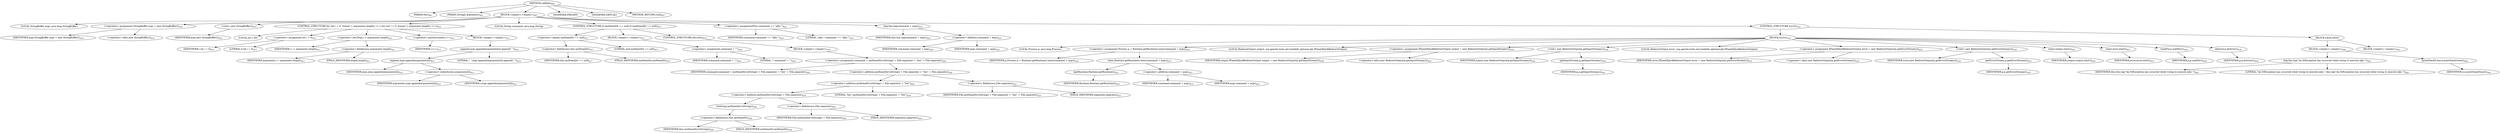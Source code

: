 digraph "callEjbc" {  
"988" [label = <(METHOD,callEjbc)<SUB>407</SUB>> ]
"42" [label = <(PARAM,this)<SUB>407</SUB>> ]
"989" [label = <(PARAM,String[] arguments)<SUB>407</SUB>> ]
"990" [label = <(BLOCK,&lt;empty&gt;,&lt;empty&gt;)<SUB>407</SUB>> ]
"40" [label = <(LOCAL,StringBuffer args: java.lang.StringBuffer)> ]
"991" [label = <(&lt;operator&gt;.assignment,StringBuffer args = new StringBuffer())<SUB>410</SUB>> ]
"992" [label = <(IDENTIFIER,args,StringBuffer args = new StringBuffer())<SUB>410</SUB>> ]
"993" [label = <(&lt;operator&gt;.alloc,new StringBuffer())<SUB>410</SUB>> ]
"994" [label = <(&lt;init&gt;,new StringBuffer())<SUB>410</SUB>> ]
"39" [label = <(IDENTIFIER,args,new StringBuffer())<SUB>410</SUB>> ]
"995" [label = <(CONTROL_STRUCTURE,for (int i = 0; Some(i &lt; arguments.length); i++),for (int i = 0; Some(i &lt; arguments.length); i++))<SUB>411</SUB>> ]
"996" [label = <(LOCAL,int i: int)> ]
"997" [label = <(&lt;operator&gt;.assignment,int i = 0)<SUB>411</SUB>> ]
"998" [label = <(IDENTIFIER,i,int i = 0)<SUB>411</SUB>> ]
"999" [label = <(LITERAL,0,int i = 0)<SUB>411</SUB>> ]
"1000" [label = <(&lt;operator&gt;.lessThan,i &lt; arguments.length)<SUB>411</SUB>> ]
"1001" [label = <(IDENTIFIER,i,i &lt; arguments.length)<SUB>411</SUB>> ]
"1002" [label = <(&lt;operator&gt;.fieldAccess,arguments.length)<SUB>411</SUB>> ]
"1003" [label = <(IDENTIFIER,arguments,i &lt; arguments.length)<SUB>411</SUB>> ]
"1004" [label = <(FIELD_IDENTIFIER,length,length)<SUB>411</SUB>> ]
"1005" [label = <(&lt;operator&gt;.postIncrement,i++)<SUB>411</SUB>> ]
"1006" [label = <(IDENTIFIER,i,i++)<SUB>411</SUB>> ]
"1007" [label = <(BLOCK,&lt;empty&gt;,&lt;empty&gt;)<SUB>411</SUB>> ]
"1008" [label = <(append,args.append(arguments[i]).append(&quot; &quot;))<SUB>412</SUB>> ]
"1009" [label = <(append,args.append(arguments[i]))<SUB>412</SUB>> ]
"1010" [label = <(IDENTIFIER,args,args.append(arguments[i]))<SUB>412</SUB>> ]
"1011" [label = <(&lt;operator&gt;.indexAccess,arguments[i])<SUB>412</SUB>> ]
"1012" [label = <(IDENTIFIER,arguments,args.append(arguments[i]))<SUB>412</SUB>> ]
"1013" [label = <(IDENTIFIER,i,args.append(arguments[i]))<SUB>412</SUB>> ]
"1014" [label = <(LITERAL,&quot; &quot;,args.append(arguments[i]).append(&quot; &quot;))<SUB>412</SUB>> ]
"1015" [label = <(LOCAL,String command: java.lang.String)> ]
"1016" [label = <(CONTROL_STRUCTURE,if (iasHomeDir == null),if (iasHomeDir == null))<SUB>417</SUB>> ]
"1017" [label = <(&lt;operator&gt;.equals,iasHomeDir == null)<SUB>417</SUB>> ]
"1018" [label = <(&lt;operator&gt;.fieldAccess,this.iasHomeDir)<SUB>417</SUB>> ]
"1019" [label = <(IDENTIFIER,this,iasHomeDir == null)<SUB>417</SUB>> ]
"1020" [label = <(FIELD_IDENTIFIER,iasHomeDir,iasHomeDir)<SUB>417</SUB>> ]
"1021" [label = <(LITERAL,null,iasHomeDir == null)<SUB>417</SUB>> ]
"1022" [label = <(BLOCK,&lt;empty&gt;,&lt;empty&gt;)<SUB>417</SUB>> ]
"1023" [label = <(&lt;operator&gt;.assignment,command = &quot;&quot;)<SUB>418</SUB>> ]
"1024" [label = <(IDENTIFIER,command,command = &quot;&quot;)<SUB>418</SUB>> ]
"1025" [label = <(LITERAL,&quot;&quot;,command = &quot;&quot;)<SUB>418</SUB>> ]
"1026" [label = <(CONTROL_STRUCTURE,else,else)<SUB>419</SUB>> ]
"1027" [label = <(BLOCK,&lt;empty&gt;,&lt;empty&gt;)<SUB>419</SUB>> ]
"1028" [label = <(&lt;operator&gt;.assignment,command = iasHomeDir.toString() + File.separator + &quot;bin&quot; + File.separator)<SUB>420</SUB>> ]
"1029" [label = <(IDENTIFIER,command,command = iasHomeDir.toString() + File.separator + &quot;bin&quot; + File.separator)<SUB>420</SUB>> ]
"1030" [label = <(&lt;operator&gt;.addition,iasHomeDir.toString() + File.separator + &quot;bin&quot; + File.separator)<SUB>420</SUB>> ]
"1031" [label = <(&lt;operator&gt;.addition,iasHomeDir.toString() + File.separator + &quot;bin&quot;)<SUB>420</SUB>> ]
"1032" [label = <(&lt;operator&gt;.addition,iasHomeDir.toString() + File.separator)<SUB>420</SUB>> ]
"1033" [label = <(toString,iasHomeDir.toString())<SUB>420</SUB>> ]
"1034" [label = <(&lt;operator&gt;.fieldAccess,this.iasHomeDir)<SUB>420</SUB>> ]
"1035" [label = <(IDENTIFIER,this,iasHomeDir.toString())<SUB>420</SUB>> ]
"1036" [label = <(FIELD_IDENTIFIER,iasHomeDir,iasHomeDir)<SUB>420</SUB>> ]
"1037" [label = <(&lt;operator&gt;.fieldAccess,File.separator)<SUB>420</SUB>> ]
"1038" [label = <(IDENTIFIER,File,iasHomeDir.toString() + File.separator)<SUB>420</SUB>> ]
"1039" [label = <(FIELD_IDENTIFIER,separator,separator)<SUB>420</SUB>> ]
"1040" [label = <(LITERAL,&quot;bin&quot;,iasHomeDir.toString() + File.separator + &quot;bin&quot;)<SUB>420</SUB>> ]
"1041" [label = <(&lt;operator&gt;.fieldAccess,File.separator)<SUB>421</SUB>> ]
"1042" [label = <(IDENTIFIER,File,iasHomeDir.toString() + File.separator + &quot;bin&quot; + File.separator)<SUB>421</SUB>> ]
"1043" [label = <(FIELD_IDENTIFIER,separator,separator)<SUB>421</SUB>> ]
"1044" [label = <(&lt;operator&gt;.assignmentPlus,command += &quot;ejbc &quot;)<SUB>423</SUB>> ]
"1045" [label = <(IDENTIFIER,command,command += &quot;ejbc &quot;)<SUB>423</SUB>> ]
"1046" [label = <(LITERAL,&quot;ejbc &quot;,command += &quot;ejbc &quot;)<SUB>423</SUB>> ]
"1047" [label = <(log,this.log(command + args))<SUB>425</SUB>> ]
"41" [label = <(IDENTIFIER,this,this.log(command + args))<SUB>425</SUB>> ]
"1048" [label = <(&lt;operator&gt;.addition,command + args)<SUB>425</SUB>> ]
"1049" [label = <(IDENTIFIER,command,command + args)<SUB>425</SUB>> ]
"1050" [label = <(IDENTIFIER,args,command + args)<SUB>425</SUB>> ]
"1051" [label = <(CONTROL_STRUCTURE,try,try)<SUB>432</SUB>> ]
"1052" [label = <(BLOCK,try,try)<SUB>432</SUB>> ]
"1053" [label = <(LOCAL,Process p: java.lang.Process)> ]
"1054" [label = <(&lt;operator&gt;.assignment,Process p = Runtime.getRuntime().exec(command + args))<SUB>433</SUB>> ]
"1055" [label = <(IDENTIFIER,p,Process p = Runtime.getRuntime().exec(command + args))<SUB>433</SUB>> ]
"1056" [label = <(exec,Runtime.getRuntime().exec(command + args))<SUB>433</SUB>> ]
"1057" [label = <(getRuntime,Runtime.getRuntime())<SUB>433</SUB>> ]
"1058" [label = <(IDENTIFIER,Runtime,Runtime.getRuntime())<SUB>433</SUB>> ]
"1059" [label = <(&lt;operator&gt;.addition,command + args)<SUB>433</SUB>> ]
"1060" [label = <(IDENTIFIER,command,command + args)<SUB>433</SUB>> ]
"1061" [label = <(IDENTIFIER,args,command + args)<SUB>433</SUB>> ]
"44" [label = <(LOCAL,RedirectOutput output: org.apache.tools.ant.taskdefs.optional.ejb.IPlanetEjbc$RedirectOutput)> ]
"1062" [label = <(&lt;operator&gt;.assignment,IPlanetEjbc$RedirectOutput output = new RedirectOutput(p.getInputStream()))<SUB>434</SUB>> ]
"1063" [label = <(IDENTIFIER,output,IPlanetEjbc$RedirectOutput output = new RedirectOutput(p.getInputStream()))<SUB>434</SUB>> ]
"1064" [label = <(&lt;operator&gt;.alloc,new RedirectOutput(p.getInputStream()))<SUB>434</SUB>> ]
"1065" [label = <(&lt;init&gt;,new RedirectOutput(p.getInputStream()))<SUB>434</SUB>> ]
"43" [label = <(IDENTIFIER,output,new RedirectOutput(p.getInputStream()))<SUB>434</SUB>> ]
"1066" [label = <(getInputStream,p.getInputStream())<SUB>434</SUB>> ]
"1067" [label = <(IDENTIFIER,p,p.getInputStream())<SUB>434</SUB>> ]
"46" [label = <(LOCAL,RedirectOutput error: org.apache.tools.ant.taskdefs.optional.ejb.IPlanetEjbc$RedirectOutput)> ]
"1068" [label = <(&lt;operator&gt;.assignment,IPlanetEjbc$RedirectOutput error = new RedirectOutput(p.getErrorStream()))<SUB>435</SUB>> ]
"1069" [label = <(IDENTIFIER,error,IPlanetEjbc$RedirectOutput error = new RedirectOutput(p.getErrorStream()))<SUB>435</SUB>> ]
"1070" [label = <(&lt;operator&gt;.alloc,new RedirectOutput(p.getErrorStream()))<SUB>435</SUB>> ]
"1071" [label = <(&lt;init&gt;,new RedirectOutput(p.getErrorStream()))<SUB>435</SUB>> ]
"45" [label = <(IDENTIFIER,error,new RedirectOutput(p.getErrorStream()))<SUB>435</SUB>> ]
"1072" [label = <(getErrorStream,p.getErrorStream())<SUB>435</SUB>> ]
"1073" [label = <(IDENTIFIER,p,p.getErrorStream())<SUB>435</SUB>> ]
"1074" [label = <(start,output.start())<SUB>436</SUB>> ]
"1075" [label = <(IDENTIFIER,output,output.start())<SUB>436</SUB>> ]
"1076" [label = <(start,error.start())<SUB>437</SUB>> ]
"1077" [label = <(IDENTIFIER,error,error.start())<SUB>437</SUB>> ]
"1078" [label = <(waitFor,p.waitFor())<SUB>438</SUB>> ]
"1079" [label = <(IDENTIFIER,p,p.waitFor())<SUB>438</SUB>> ]
"1080" [label = <(destroy,p.destroy())<SUB>439</SUB>> ]
"1081" [label = <(IDENTIFIER,p,p.destroy())<SUB>439</SUB>> ]
"1082" [label = <(BLOCK,catch,catch)> ]
"1083" [label = <(BLOCK,&lt;empty&gt;,&lt;empty&gt;)<SUB>440</SUB>> ]
"1084" [label = <(log,this.log(&quot;An IOException has occurred while trying to execute ejbc.&quot;))<SUB>441</SUB>> ]
"47" [label = <(IDENTIFIER,this,this.log(&quot;An IOException has occurred while trying to execute ejbc.&quot;))<SUB>441</SUB>> ]
"1085" [label = <(LITERAL,&quot;An IOException has occurred while trying to execute ejbc.&quot;,this.log(&quot;An IOException has occurred while trying to execute ejbc.&quot;))<SUB>441</SUB>> ]
"1086" [label = <(printStackTrace,e.printStackTrace())<SUB>442</SUB>> ]
"1087" [label = <(IDENTIFIER,e,e.printStackTrace())<SUB>442</SUB>> ]
"1088" [label = <(BLOCK,&lt;empty&gt;,&lt;empty&gt;)<SUB>443</SUB>> ]
"1089" [label = <(MODIFIER,PRIVATE)> ]
"1090" [label = <(MODIFIER,VIRTUAL)> ]
"1091" [label = <(METHOD_RETURN,void)<SUB>407</SUB>> ]
  "988" -> "42" 
  "988" -> "989" 
  "988" -> "990" 
  "988" -> "1089" 
  "988" -> "1090" 
  "988" -> "1091" 
  "990" -> "40" 
  "990" -> "991" 
  "990" -> "994" 
  "990" -> "995" 
  "990" -> "1015" 
  "990" -> "1016" 
  "990" -> "1044" 
  "990" -> "1047" 
  "990" -> "1051" 
  "991" -> "992" 
  "991" -> "993" 
  "994" -> "39" 
  "995" -> "996" 
  "995" -> "997" 
  "995" -> "1000" 
  "995" -> "1005" 
  "995" -> "1007" 
  "997" -> "998" 
  "997" -> "999" 
  "1000" -> "1001" 
  "1000" -> "1002" 
  "1002" -> "1003" 
  "1002" -> "1004" 
  "1005" -> "1006" 
  "1007" -> "1008" 
  "1008" -> "1009" 
  "1008" -> "1014" 
  "1009" -> "1010" 
  "1009" -> "1011" 
  "1011" -> "1012" 
  "1011" -> "1013" 
  "1016" -> "1017" 
  "1016" -> "1022" 
  "1016" -> "1026" 
  "1017" -> "1018" 
  "1017" -> "1021" 
  "1018" -> "1019" 
  "1018" -> "1020" 
  "1022" -> "1023" 
  "1023" -> "1024" 
  "1023" -> "1025" 
  "1026" -> "1027" 
  "1027" -> "1028" 
  "1028" -> "1029" 
  "1028" -> "1030" 
  "1030" -> "1031" 
  "1030" -> "1041" 
  "1031" -> "1032" 
  "1031" -> "1040" 
  "1032" -> "1033" 
  "1032" -> "1037" 
  "1033" -> "1034" 
  "1034" -> "1035" 
  "1034" -> "1036" 
  "1037" -> "1038" 
  "1037" -> "1039" 
  "1041" -> "1042" 
  "1041" -> "1043" 
  "1044" -> "1045" 
  "1044" -> "1046" 
  "1047" -> "41" 
  "1047" -> "1048" 
  "1048" -> "1049" 
  "1048" -> "1050" 
  "1051" -> "1052" 
  "1051" -> "1082" 
  "1052" -> "1053" 
  "1052" -> "1054" 
  "1052" -> "44" 
  "1052" -> "1062" 
  "1052" -> "1065" 
  "1052" -> "46" 
  "1052" -> "1068" 
  "1052" -> "1071" 
  "1052" -> "1074" 
  "1052" -> "1076" 
  "1052" -> "1078" 
  "1052" -> "1080" 
  "1054" -> "1055" 
  "1054" -> "1056" 
  "1056" -> "1057" 
  "1056" -> "1059" 
  "1057" -> "1058" 
  "1059" -> "1060" 
  "1059" -> "1061" 
  "1062" -> "1063" 
  "1062" -> "1064" 
  "1065" -> "43" 
  "1065" -> "1066" 
  "1066" -> "1067" 
  "1068" -> "1069" 
  "1068" -> "1070" 
  "1071" -> "45" 
  "1071" -> "1072" 
  "1072" -> "1073" 
  "1074" -> "1075" 
  "1076" -> "1077" 
  "1078" -> "1079" 
  "1080" -> "1081" 
  "1082" -> "1083" 
  "1082" -> "1088" 
  "1083" -> "1084" 
  "1083" -> "1086" 
  "1084" -> "47" 
  "1084" -> "1085" 
  "1086" -> "1087" 
}

